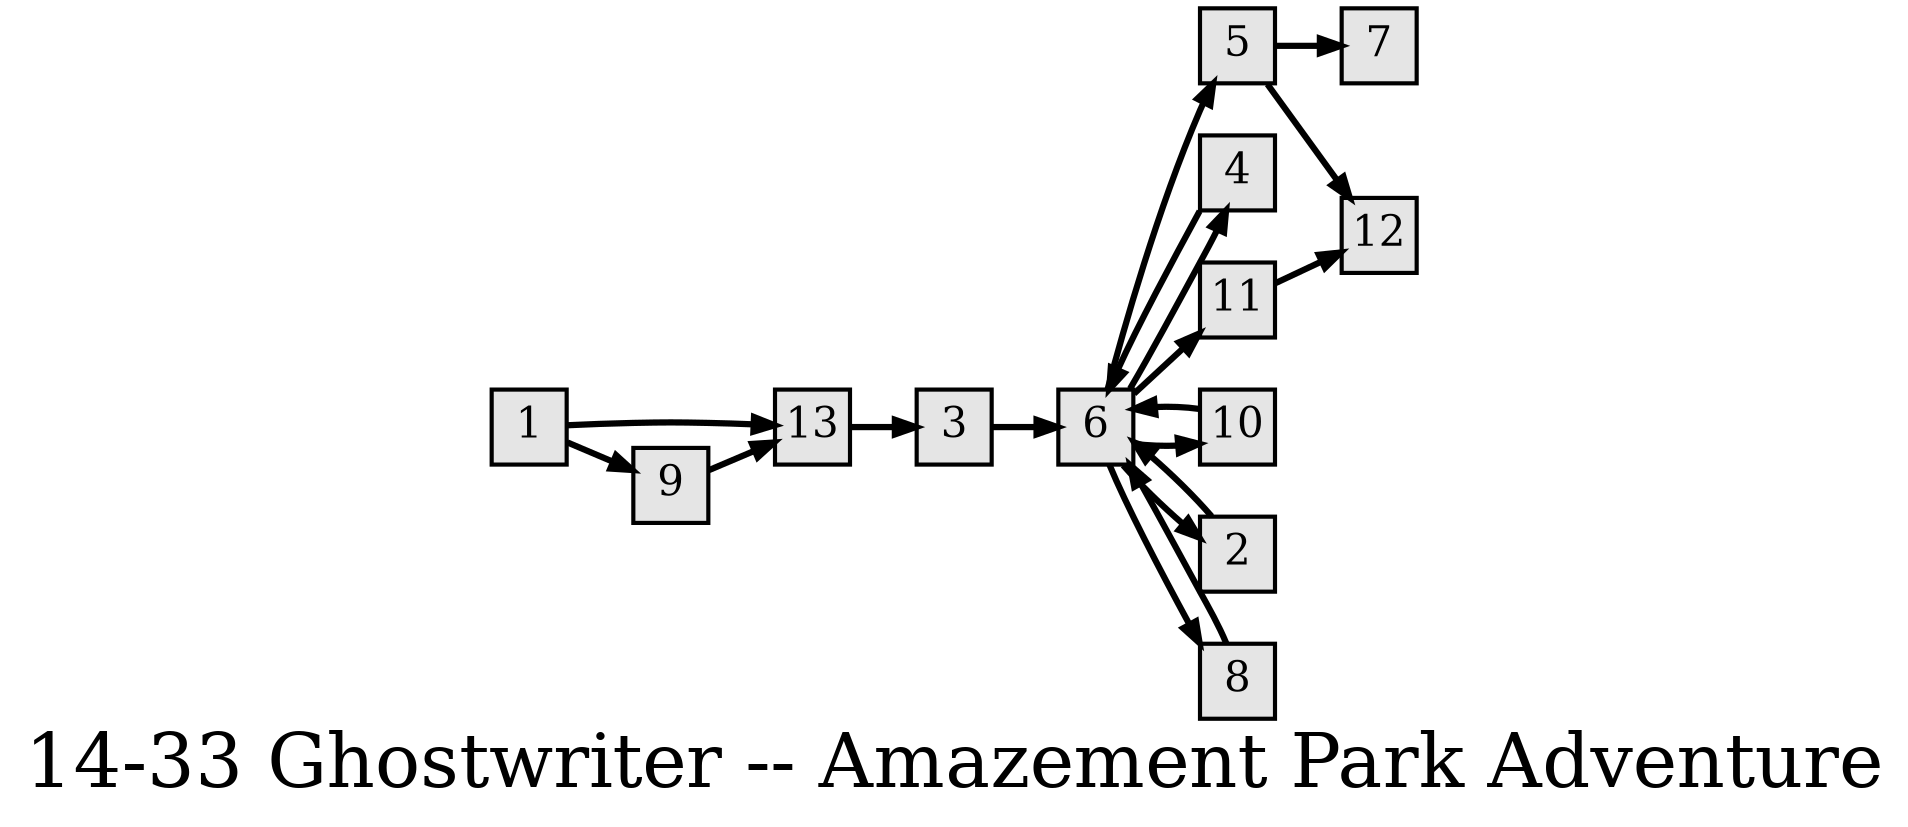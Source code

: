 digraph g{
  graph [ label="14-33 Ghostwriter -- Amazement Park Adventure" rankdir=LR, ordering=out, fontsize=36, nodesep="0.35", ranksep="0.45"];
  node  [shape=rect, penwidth=2, fontsize=20, style=filled, fillcolor=grey90, margin="0,0", labelfloat=true, regular=true, fixedsize=true];
  edge  [labelfloat=true, penwidth=3, fontsize=12];
  1 -> 13;
  1 -> 9;
  2 -> 6;
  3 -> 6;
  4 -> 6;
  5 -> 7;
  5 -> 12;
  6 -> 5;
  6 -> 4;
  6 -> 11;
  6 -> 10;
  6 -> 2;
  6 -> 8;
  7;
  8 -> 6;
  9 -> 13;
  10 -> 6;
  11 -> 12;
  13 -> 3;
}

